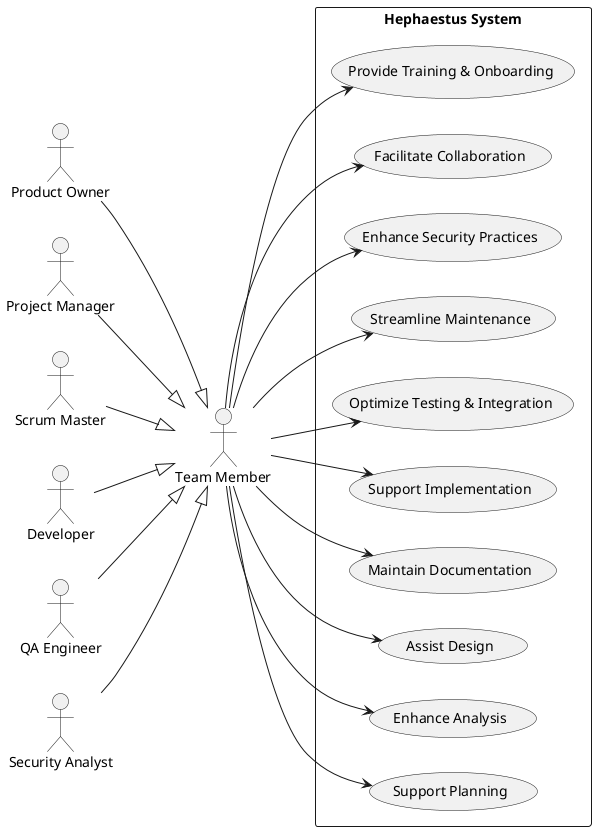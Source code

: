 @startuml
left to right direction
skinparam backgroundColor transparent
skinparam packageStyle rectangle

actor "Developer" as Dev
actor "Project Manager" as PM
actor "Scrum Master" as SMaster
actor "Product Owner" as PO
actor "QA Engineer" as QA
actor "Security Analyst" as Sec

actor "Team Member" as TM

TM <|-up- Sec
TM <|-up- QA
TM <|-up- Dev
TM <|-up- SMaster
TM <|-up- PM
TM <|-up- PO

rectangle "Hephaestus System" {
  usecase "Provide Training & Onboarding" as PTO
  usecase "Facilitate Collaboration" as FC
  usecase "Enhance Security Practices" as ESP
  usecase "Streamline Maintenance" as SM
  usecase "Optimize Testing & Integration" as OT
  usecase "Support Implementation" as SI
  usecase "Maintain Documentation" as MD
  usecase "Assist Design" as AD
  usecase "Enhance Analysis" as EA
  usecase "Support Planning" as SP
}

TM --> PTO
TM --> FC
TM --> ESP
TM --> SM
TM --> OT
TM --> SI
TM --> MD
TM --> AD
TM --> EA
TM --> SP